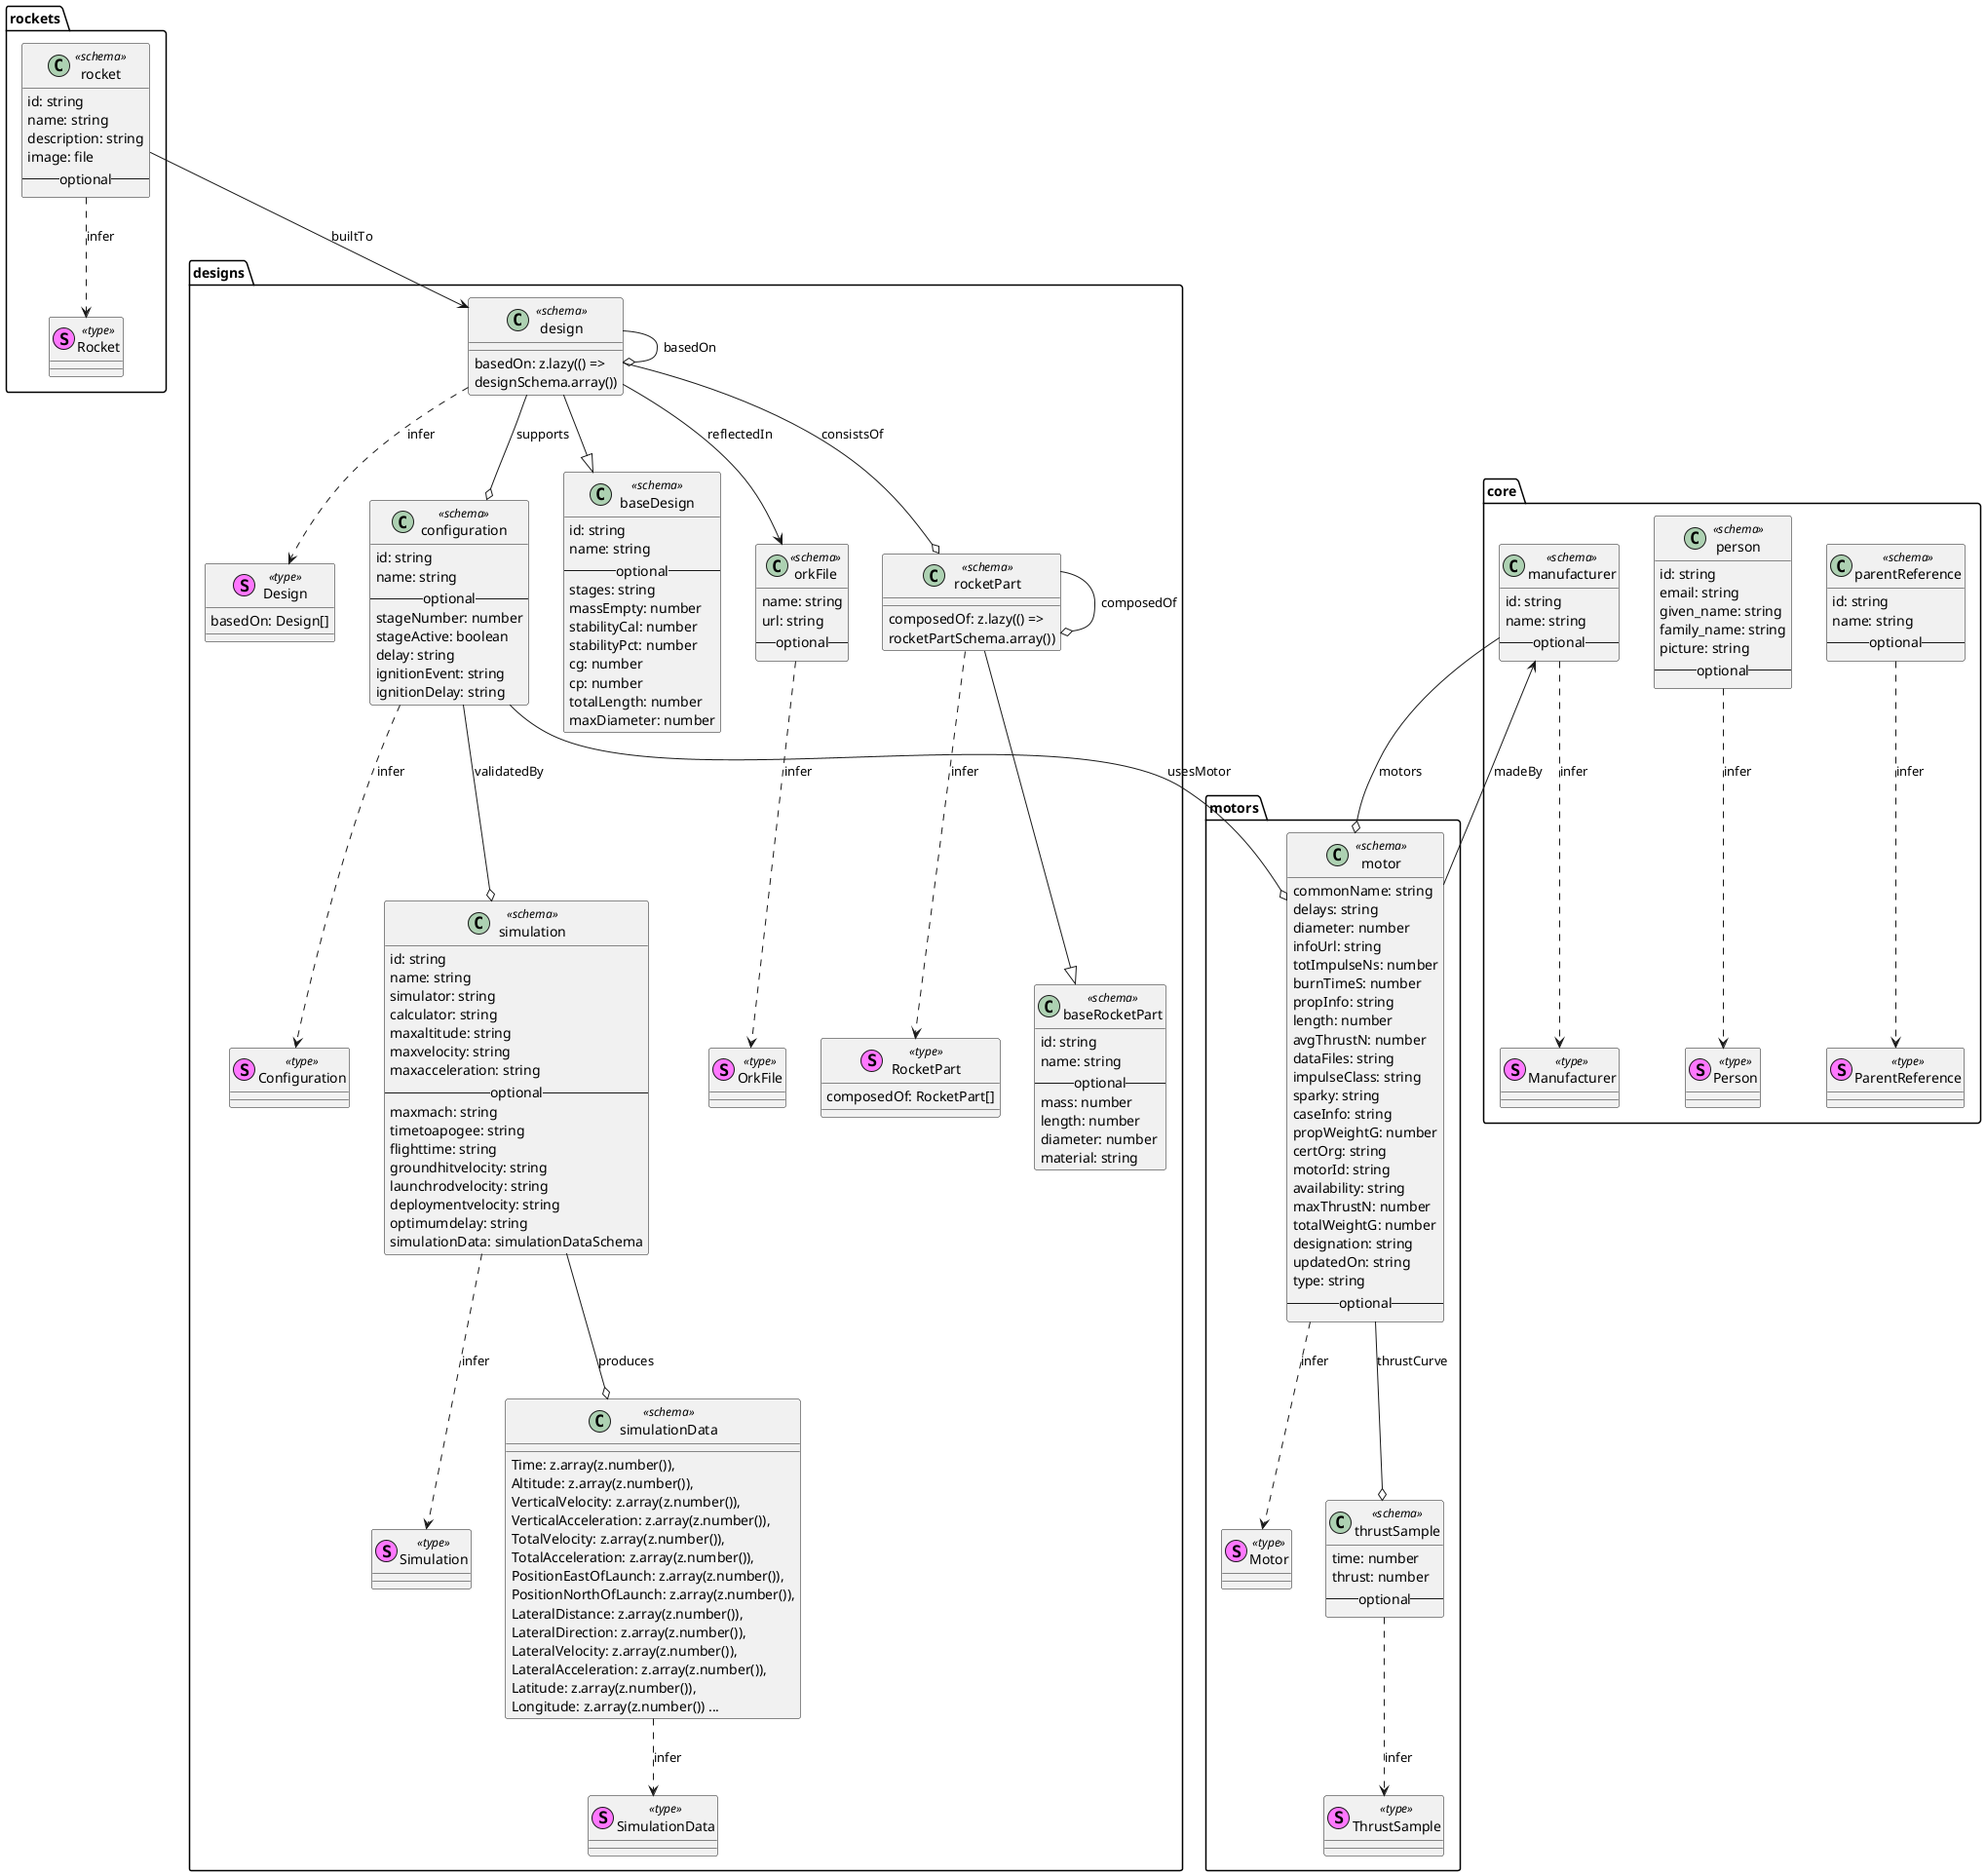@startuml schemas

package rockets {
  stereotype Rocket << type >> {
  }

  class rocket << schema >> {
    id: string
    name: string
    description: string
    image: file
    -- optional --
  }
}

package designs {
  stereotype Configuration << type >> {
  }
  stereotype Design << type >> {
    basedOn: Design[]
  }

  stereotype OrkFile << type >> {
  }
  class configuration << schema >> {
    id: string
    name: string
    -- optional --
    stageNumber: number
    stageActive: boolean
    delay: string
    ignitionEvent: string
    ignitionDelay: string
  }
  class design << schema >> {
    basedOn: z.lazy(() =>\ndesignSchema.array())
    }
  class baseDesign << schema >> {
    id: string
    name: string
    -- optional --
    stages: string
    massEmpty: number
    stabilityCal: number
    stabilityPct: number
    cg: number
    cp: number
    totalLength: number
    maxDiameter: number
  }

  class orkFile << schema >> {
    name: string
    url: string
    -- optional --
  }
  stereotype RocketPart << type >> {
    composedOf: RocketPart[]
  }
  class baseRocketPart << schema >> {
    id: string
    name: string
    -- optional --
    mass: number
    length: number
    diameter: number
    material: string
  }
  class rocketPart << schema >> {
    composedOf: z.lazy(() =>\nrocketPartSchema.array())
  }

  stereotype Simulation << type >> {
  }
  stereotype SimulationData << type >> {
  }
  class simulation << schema >> {
    id: string
    name: string
    simulator: string
    calculator: string
    maxaltitude: string
    maxvelocity: string
    maxacceleration: string
    -- optional --
    maxmach: string
    timetoapogee: string
    flighttime: string
    groundhitvelocity: string
    launchrodvelocity: string
    deploymentvelocity: string
    optimumdelay: string
    simulationData: simulationDataSchema
  }
  class simulationData << schema >> {
    Time: z.array(z.number()),
    Altitude: z.array(z.number()),
      VerticalVelocity: z.array(z.number()),
      VerticalAcceleration: z.array(z.number()),
      TotalVelocity: z.array(z.number()),
      TotalAcceleration: z.array(z.number()),
      PositionEastOfLaunch: z.array(z.number()),
      PositionNorthOfLaunch: z.array(z.number()),
      LateralDistance: z.array(z.number()),
      LateralDirection: z.array(z.number()),
      LateralVelocity: z.array(z.number()),
      LateralAcceleration: z.array(z.number()),
      Latitude: z.array(z.number()),
      Longitude: z.array(z.number()) ...
    }
  }

  package core {
    stereotype Manufacturer << type >> {
    }
    stereotype Person << type >> {
    }
    stereotype ParentReference << type >> {
    }
    class parentReference << schema >> {
      id: string
      name: string
      -- optional --
    }
    class manufacturer << schema >> {
      id: string
      name: string
      -- optional --
    }
    class person << schema >> {
      id: string
      email: string
      given_name: string
      family_name: string
      picture: string
      -- optional --
    }
  }

  package motors {
    stereotype Motor << type >> {
    }
    stereotype ThrustSample << type >> {
    }
    class thrustSample << schema >> {
      time: number
      thrust: number
      -- optional --
    }
    class motor <<schema >> {
      commonName: string
      delays: string
      diameter: number
      infoUrl: string
      totImpulseNs: number
      burnTimeS: number
      propInfo: string
      length: number
      avgThrustN: number
      dataFiles: string
      impulseClass: string
      sparky: string
      caseInfo: string
      propWeightG: number
      certOrg: string
      motorId: string
      availability: string
      maxThrustN: number
      totalWeightG: number
      designation: string
      updatedOn: string
      type: string
      -- optional --
    }
  }

  configuration --o motor: usesMotor
  configuration --o simulation: validatedBy
  configuration ..> Configuration: infer
  design --|> baseDesign
  design --o design : basedOn
  design --o configuration : supports
  design --o rocketPart : consistsOf
  design --> orkFile: reflectedIn
  design ..> Design: infer
  manufacturer --o motor: motors
  manufacturer ..> Manufacturer: infer
  motor --> manufacturer: madeBy
  motor --o thrustSample: thrustCurve
  motor ..> Motor: infer
  orkFile ..> OrkFile: infer
  parentReference ..> ParentReference: infer
  person ..> Person: infer
  rocket ..> Rocket: infer
  rocket --> design: builtTo
  rocketPart --|> baseRocketPart
  rocketPart --o rocketPart: composedOf
  rocketPart ..> RocketPart: infer
  simulation ..> Simulation: infer
  simulation --o simulationData: produces
  simulationData ..> SimulationData: infer
  thrustSample ..> ThrustSample: infer
  @enduml
